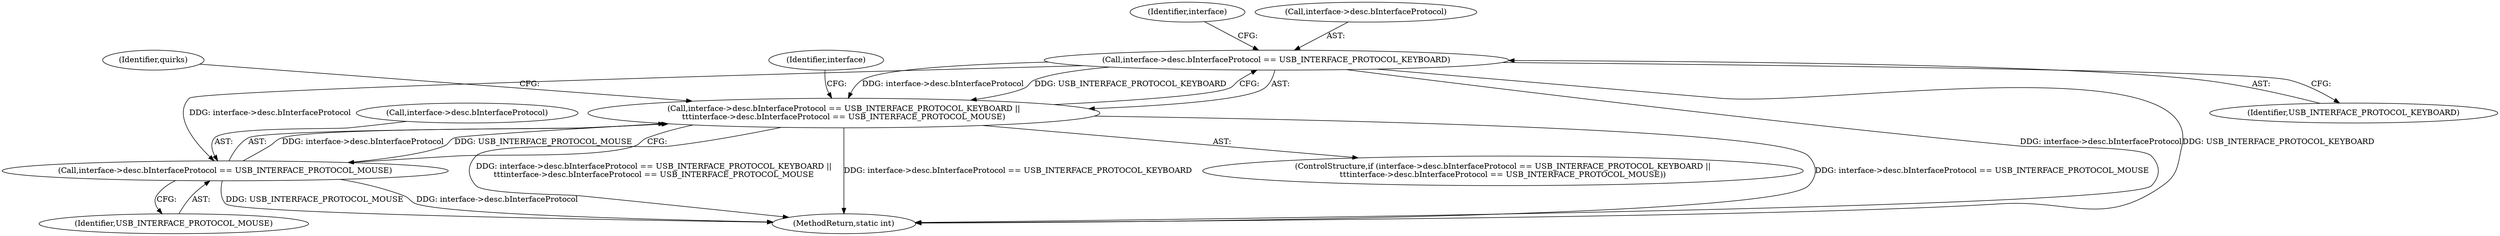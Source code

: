 digraph "0_linux_f043bfc98c193c284e2cd768fefabe18ac2fed9b@pointer" {
"1000169" [label="(Call,interface->desc.bInterfaceProtocol == USB_INTERFACE_PROTOCOL_KEYBOARD)"];
"1000168" [label="(Call,interface->desc.bInterfaceProtocol == USB_INTERFACE_PROTOCOL_KEYBOARD ||\n\t\t\tinterface->desc.bInterfaceProtocol == USB_INTERFACE_PROTOCOL_MOUSE)"];
"1000176" [label="(Call,interface->desc.bInterfaceProtocol == USB_INTERFACE_PROTOCOL_MOUSE)"];
"1000168" [label="(Call,interface->desc.bInterfaceProtocol == USB_INTERFACE_PROTOCOL_KEYBOARD ||\n\t\t\tinterface->desc.bInterfaceProtocol == USB_INTERFACE_PROTOCOL_MOUSE)"];
"1000175" [label="(Identifier,USB_INTERFACE_PROTOCOL_KEYBOARD)"];
"1000176" [label="(Call,interface->desc.bInterfaceProtocol == USB_INTERFACE_PROTOCOL_MOUSE)"];
"1000179" [label="(Identifier,interface)"];
"1000342" [label="(MethodReturn,static int)"];
"1000167" [label="(ControlStructure,if (interface->desc.bInterfaceProtocol == USB_INTERFACE_PROTOCOL_KEYBOARD ||\n\t\t\tinterface->desc.bInterfaceProtocol == USB_INTERFACE_PROTOCOL_MOUSE))"];
"1000169" [label="(Call,interface->desc.bInterfaceProtocol == USB_INTERFACE_PROTOCOL_KEYBOARD)"];
"1000177" [label="(Call,interface->desc.bInterfaceProtocol)"];
"1000184" [label="(Identifier,quirks)"];
"1000170" [label="(Call,interface->desc.bInterfaceProtocol)"];
"1000182" [label="(Identifier,USB_INTERFACE_PROTOCOL_MOUSE)"];
"1000189" [label="(Identifier,interface)"];
"1000169" -> "1000168"  [label="AST: "];
"1000169" -> "1000175"  [label="CFG: "];
"1000170" -> "1000169"  [label="AST: "];
"1000175" -> "1000169"  [label="AST: "];
"1000179" -> "1000169"  [label="CFG: "];
"1000168" -> "1000169"  [label="CFG: "];
"1000169" -> "1000342"  [label="DDG: interface->desc.bInterfaceProtocol"];
"1000169" -> "1000342"  [label="DDG: USB_INTERFACE_PROTOCOL_KEYBOARD"];
"1000169" -> "1000168"  [label="DDG: interface->desc.bInterfaceProtocol"];
"1000169" -> "1000168"  [label="DDG: USB_INTERFACE_PROTOCOL_KEYBOARD"];
"1000169" -> "1000176"  [label="DDG: interface->desc.bInterfaceProtocol"];
"1000168" -> "1000167"  [label="AST: "];
"1000168" -> "1000176"  [label="CFG: "];
"1000176" -> "1000168"  [label="AST: "];
"1000184" -> "1000168"  [label="CFG: "];
"1000189" -> "1000168"  [label="CFG: "];
"1000168" -> "1000342"  [label="DDG: interface->desc.bInterfaceProtocol == USB_INTERFACE_PROTOCOL_KEYBOARD ||\n\t\t\tinterface->desc.bInterfaceProtocol == USB_INTERFACE_PROTOCOL_MOUSE"];
"1000168" -> "1000342"  [label="DDG: interface->desc.bInterfaceProtocol == USB_INTERFACE_PROTOCOL_KEYBOARD"];
"1000168" -> "1000342"  [label="DDG: interface->desc.bInterfaceProtocol == USB_INTERFACE_PROTOCOL_MOUSE"];
"1000176" -> "1000168"  [label="DDG: interface->desc.bInterfaceProtocol"];
"1000176" -> "1000168"  [label="DDG: USB_INTERFACE_PROTOCOL_MOUSE"];
"1000176" -> "1000182"  [label="CFG: "];
"1000177" -> "1000176"  [label="AST: "];
"1000182" -> "1000176"  [label="AST: "];
"1000176" -> "1000342"  [label="DDG: USB_INTERFACE_PROTOCOL_MOUSE"];
"1000176" -> "1000342"  [label="DDG: interface->desc.bInterfaceProtocol"];
}
